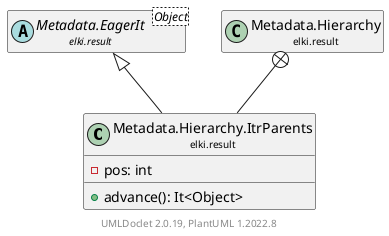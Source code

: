 @startuml
    remove .*\.(Instance|Par|Parameterizer|Factory)$
    set namespaceSeparator none
    hide empty fields
    hide empty methods

    class "<size:14>Metadata.Hierarchy.ItrParents\n<size:10>elki.result" as elki.result.Metadata.Hierarchy.ItrParents [[Metadata.Hierarchy.ItrParents.html]] {
        -pos: int
        +advance(): It<Object>
    }

    abstract class "<size:14>Metadata.EagerIt\n<size:10>elki.result" as elki.result.Metadata.EagerIt<Object> [[Metadata.EagerIt.html]]
    class "<size:14>Metadata.Hierarchy\n<size:10>elki.result" as elki.result.Metadata.Hierarchy [[Metadata.Hierarchy.html]]

    elki.result.Metadata.EagerIt <|-- elki.result.Metadata.Hierarchy.ItrParents
    elki.result.Metadata.Hierarchy +-- elki.result.Metadata.Hierarchy.ItrParents

    center footer UMLDoclet 2.0.19, PlantUML 1.2022.8
@enduml
